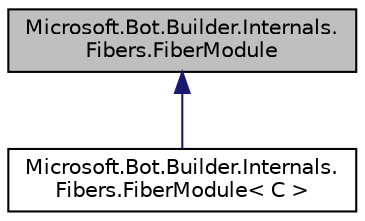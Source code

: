 digraph "Microsoft.Bot.Builder.Internals.Fibers.FiberModule"
{
  edge [fontname="Helvetica",fontsize="10",labelfontname="Helvetica",labelfontsize="10"];
  node [fontname="Helvetica",fontsize="10",shape=record];
  Node1 [label="Microsoft.Bot.Builder.Internals.\lFibers.FiberModule",height=0.2,width=0.4,color="black", fillcolor="grey75", style="filled", fontcolor="black"];
  Node1 -> Node2 [dir="back",color="midnightblue",fontsize="10",style="solid",fontname="Helvetica"];
  Node2 [label="Microsoft.Bot.Builder.Internals.\lFibers.FiberModule\< C \>",height=0.2,width=0.4,color="black", fillcolor="white", style="filled",URL="$d1/d20/class_microsoft_1_1_bot_1_1_builder_1_1_internals_1_1_fibers_1_1_fiber_module.html",tooltip="Autofac module for Fiber components. "];
}
